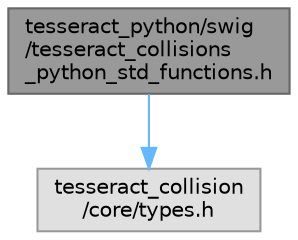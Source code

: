 digraph "tesseract_python/swig/tesseract_collisions_python_std_functions.h"
{
 // LATEX_PDF_SIZE
  bgcolor="transparent";
  edge [fontname=Helvetica,fontsize=10,labelfontname=Helvetica,labelfontsize=10];
  node [fontname=Helvetica,fontsize=10,shape=box,height=0.2,width=0.4];
  Node1 [label="tesseract_python/swig\l/tesseract_collisions\l_python_std_functions.h",height=0.2,width=0.4,color="gray40", fillcolor="grey60", style="filled", fontcolor="black",tooltip="Callback directors for tesseract_collision_python module."];
  Node1 -> Node2 [color="steelblue1",style="solid"];
  Node2 [label="tesseract_collision\l/core/types.h",height=0.2,width=0.4,color="grey60", fillcolor="#E0E0E0", style="filled",tooltip=" "];
}
